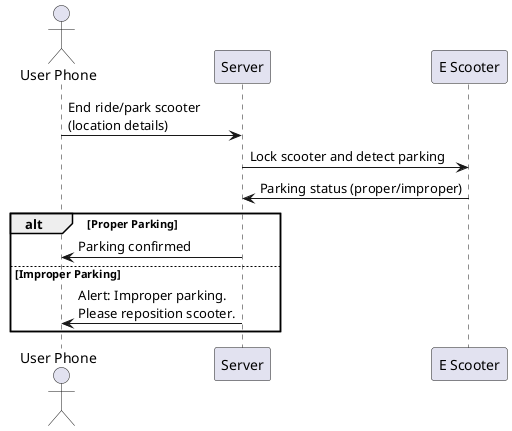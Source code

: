 @startuml
actor "User Phone" as UserPhone
participant "Server" as Server
participant "E Scooter" as EScooter

UserPhone -> Server: End ride/park scooter\n(location details)
Server -> EScooter: Lock scooter and detect parking
EScooter -> Server: Parking status (proper/improper)
alt Proper Parking
    Server -> UserPhone: Parking confirmed
else Improper Parking
    Server -> UserPhone: Alert: Improper parking.\nPlease reposition scooter.
end alt
@enduml
